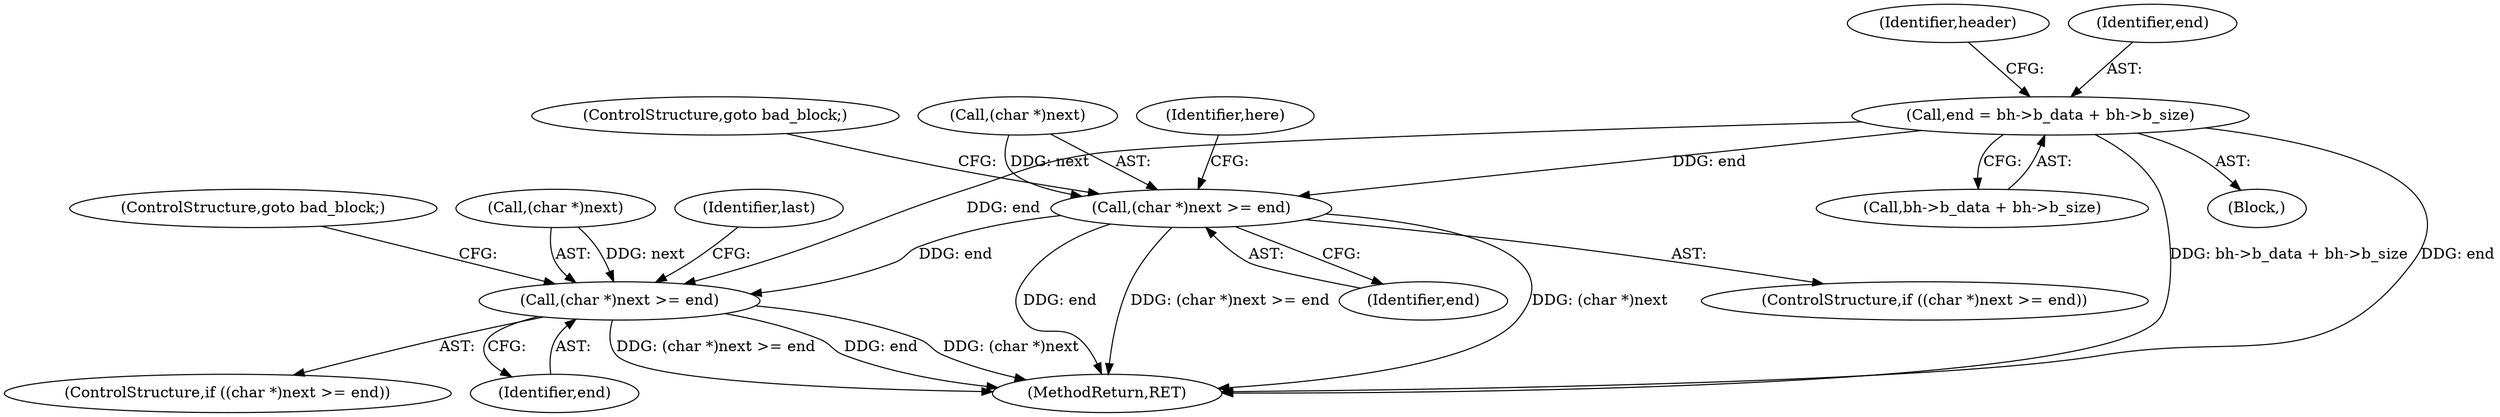 digraph "0_linux_be0726d33cb8f411945884664924bed3cb8c70ee_10@integer" {
"1000249" [label="(Call,end = bh->b_data + bh->b_size)"];
"1000305" [label="(Call,(char *)next >= end)"];
"1000385" [label="(Call,(char *)next >= end)"];
"1000386" [label="(Call,(char *)next)"];
"1000262" [label="(Identifier,header)"];
"1000385" [label="(Call,(char *)next >= end)"];
"1000310" [label="(ControlStructure,goto bad_block;)"];
"1000306" [label="(Call,(char *)next)"];
"1000304" [label="(ControlStructure,if ((char *)next >= end))"];
"1000395" [label="(Identifier,last)"];
"1000305" [label="(Call,(char *)next >= end)"];
"1000315" [label="(Identifier,here)"];
"1000250" [label="(Identifier,end)"];
"1000309" [label="(Identifier,end)"];
"1001017" [label="(MethodReturn,RET)"];
"1000389" [label="(Identifier,end)"];
"1000215" [label="(Block,)"];
"1000251" [label="(Call,bh->b_data + bh->b_size)"];
"1000249" [label="(Call,end = bh->b_data + bh->b_size)"];
"1000390" [label="(ControlStructure,goto bad_block;)"];
"1000384" [label="(ControlStructure,if ((char *)next >= end))"];
"1000249" -> "1000215"  [label="AST: "];
"1000249" -> "1000251"  [label="CFG: "];
"1000250" -> "1000249"  [label="AST: "];
"1000251" -> "1000249"  [label="AST: "];
"1000262" -> "1000249"  [label="CFG: "];
"1000249" -> "1001017"  [label="DDG: bh->b_data + bh->b_size"];
"1000249" -> "1001017"  [label="DDG: end"];
"1000249" -> "1000305"  [label="DDG: end"];
"1000249" -> "1000385"  [label="DDG: end"];
"1000305" -> "1000304"  [label="AST: "];
"1000305" -> "1000309"  [label="CFG: "];
"1000306" -> "1000305"  [label="AST: "];
"1000309" -> "1000305"  [label="AST: "];
"1000310" -> "1000305"  [label="CFG: "];
"1000315" -> "1000305"  [label="CFG: "];
"1000305" -> "1001017"  [label="DDG: end"];
"1000305" -> "1001017"  [label="DDG: (char *)next >= end"];
"1000305" -> "1001017"  [label="DDG: (char *)next"];
"1000306" -> "1000305"  [label="DDG: next"];
"1000305" -> "1000385"  [label="DDG: end"];
"1000385" -> "1000384"  [label="AST: "];
"1000385" -> "1000389"  [label="CFG: "];
"1000386" -> "1000385"  [label="AST: "];
"1000389" -> "1000385"  [label="AST: "];
"1000390" -> "1000385"  [label="CFG: "];
"1000395" -> "1000385"  [label="CFG: "];
"1000385" -> "1001017"  [label="DDG: end"];
"1000385" -> "1001017"  [label="DDG: (char *)next"];
"1000385" -> "1001017"  [label="DDG: (char *)next >= end"];
"1000386" -> "1000385"  [label="DDG: next"];
}
